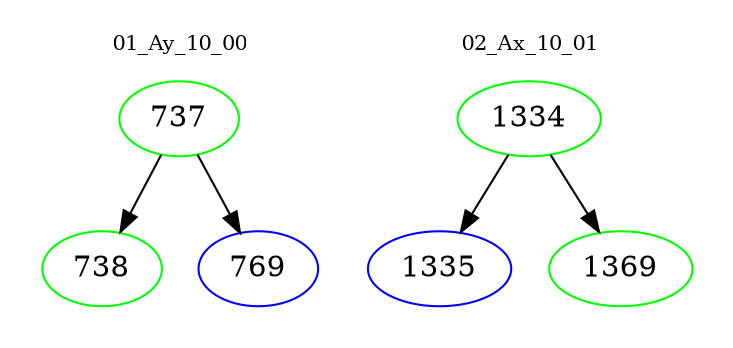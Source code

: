 digraph{
subgraph cluster_0 {
color = white
label = "01_Ay_10_00";
fontsize=10;
T0_737 [label="737", color="green"]
T0_737 -> T0_738 [color="black"]
T0_738 [label="738", color="green"]
T0_737 -> T0_769 [color="black"]
T0_769 [label="769", color="blue"]
}
subgraph cluster_1 {
color = white
label = "02_Ax_10_01";
fontsize=10;
T1_1334 [label="1334", color="green"]
T1_1334 -> T1_1335 [color="black"]
T1_1335 [label="1335", color="blue"]
T1_1334 -> T1_1369 [color="black"]
T1_1369 [label="1369", color="green"]
}
}
